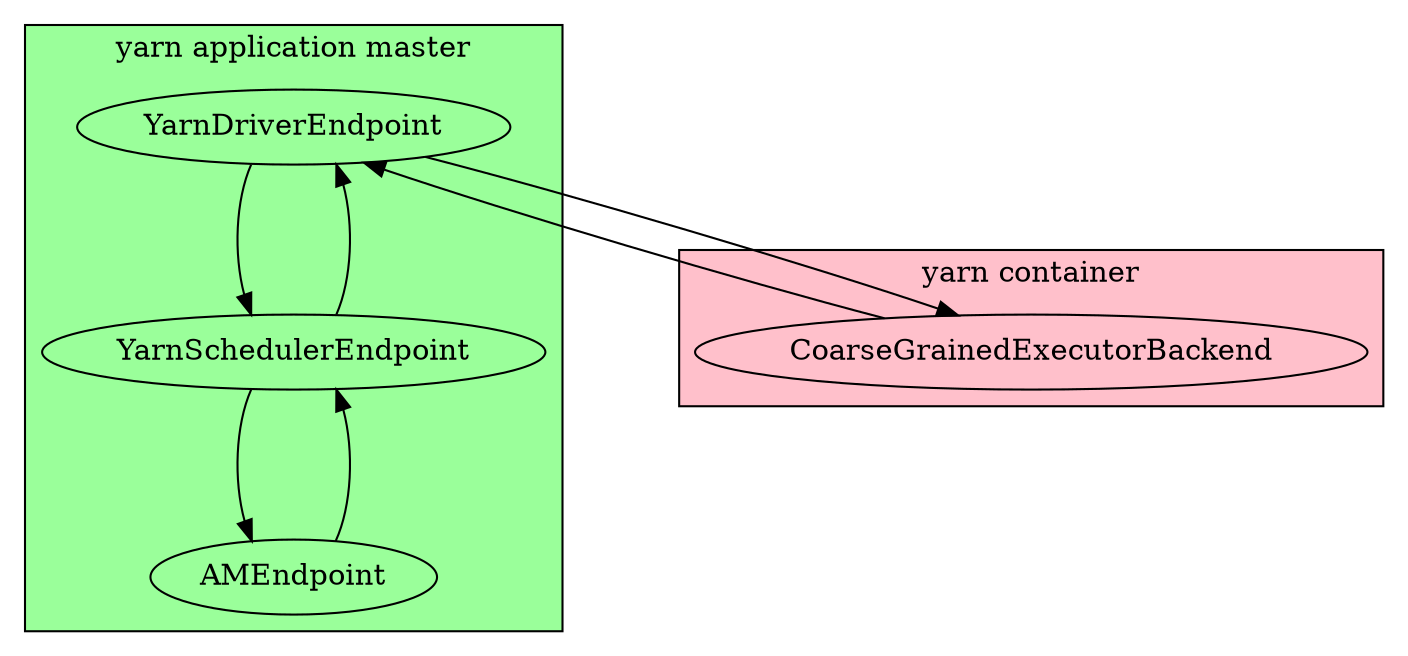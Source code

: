 digraph G {
    rankdir = TB;
    nodesep=1;
    ranksep=1;

    subgraph cluster_yarn_applicationmaster {
        ranksep=0.5;
        bgcolor=palegreen1;
        label = "yarn application master";
        YarnDriverEndpoint;
        YarnSchedulerEndpoint;
        AMEndpoint;
    };

    subgraph cluster_yarn_container {
        bgcolor=pink;
        label = "yarn container";
        CoarseGrainedExecutorBackend;
    };

    YarnDriverEndpoint -> YarnSchedulerEndpoint;
    YarnSchedulerEndpoint -> YarnDriverEndpoint;

    YarnSchedulerEndpoint -> AMEndpoint;
    AMEndpoint -> YarnSchedulerEndpoint;

    YarnDriverEndpoint -> CoarseGrainedExecutorBackend;
    CoarseGrainedExecutorBackend -> YarnDriverEndpoint;
}
